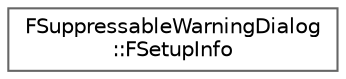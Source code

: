 digraph "Graphical Class Hierarchy"
{
 // INTERACTIVE_SVG=YES
 // LATEX_PDF_SIZE
  bgcolor="transparent";
  edge [fontname=Helvetica,fontsize=10,labelfontname=Helvetica,labelfontsize=10];
  node [fontname=Helvetica,fontsize=10,shape=box,height=0.2,width=0.4];
  rankdir="LR";
  Node0 [id="Node000000",label="FSuppressableWarningDialog\l::FSetupInfo",height=0.2,width=0.4,color="grey40", fillcolor="white", style="filled",URL="$dd/db4/structFSuppressableWarningDialog_1_1FSetupInfo.html",tooltip="Struct used to initialize FSuppressableWarningDialog."];
}
